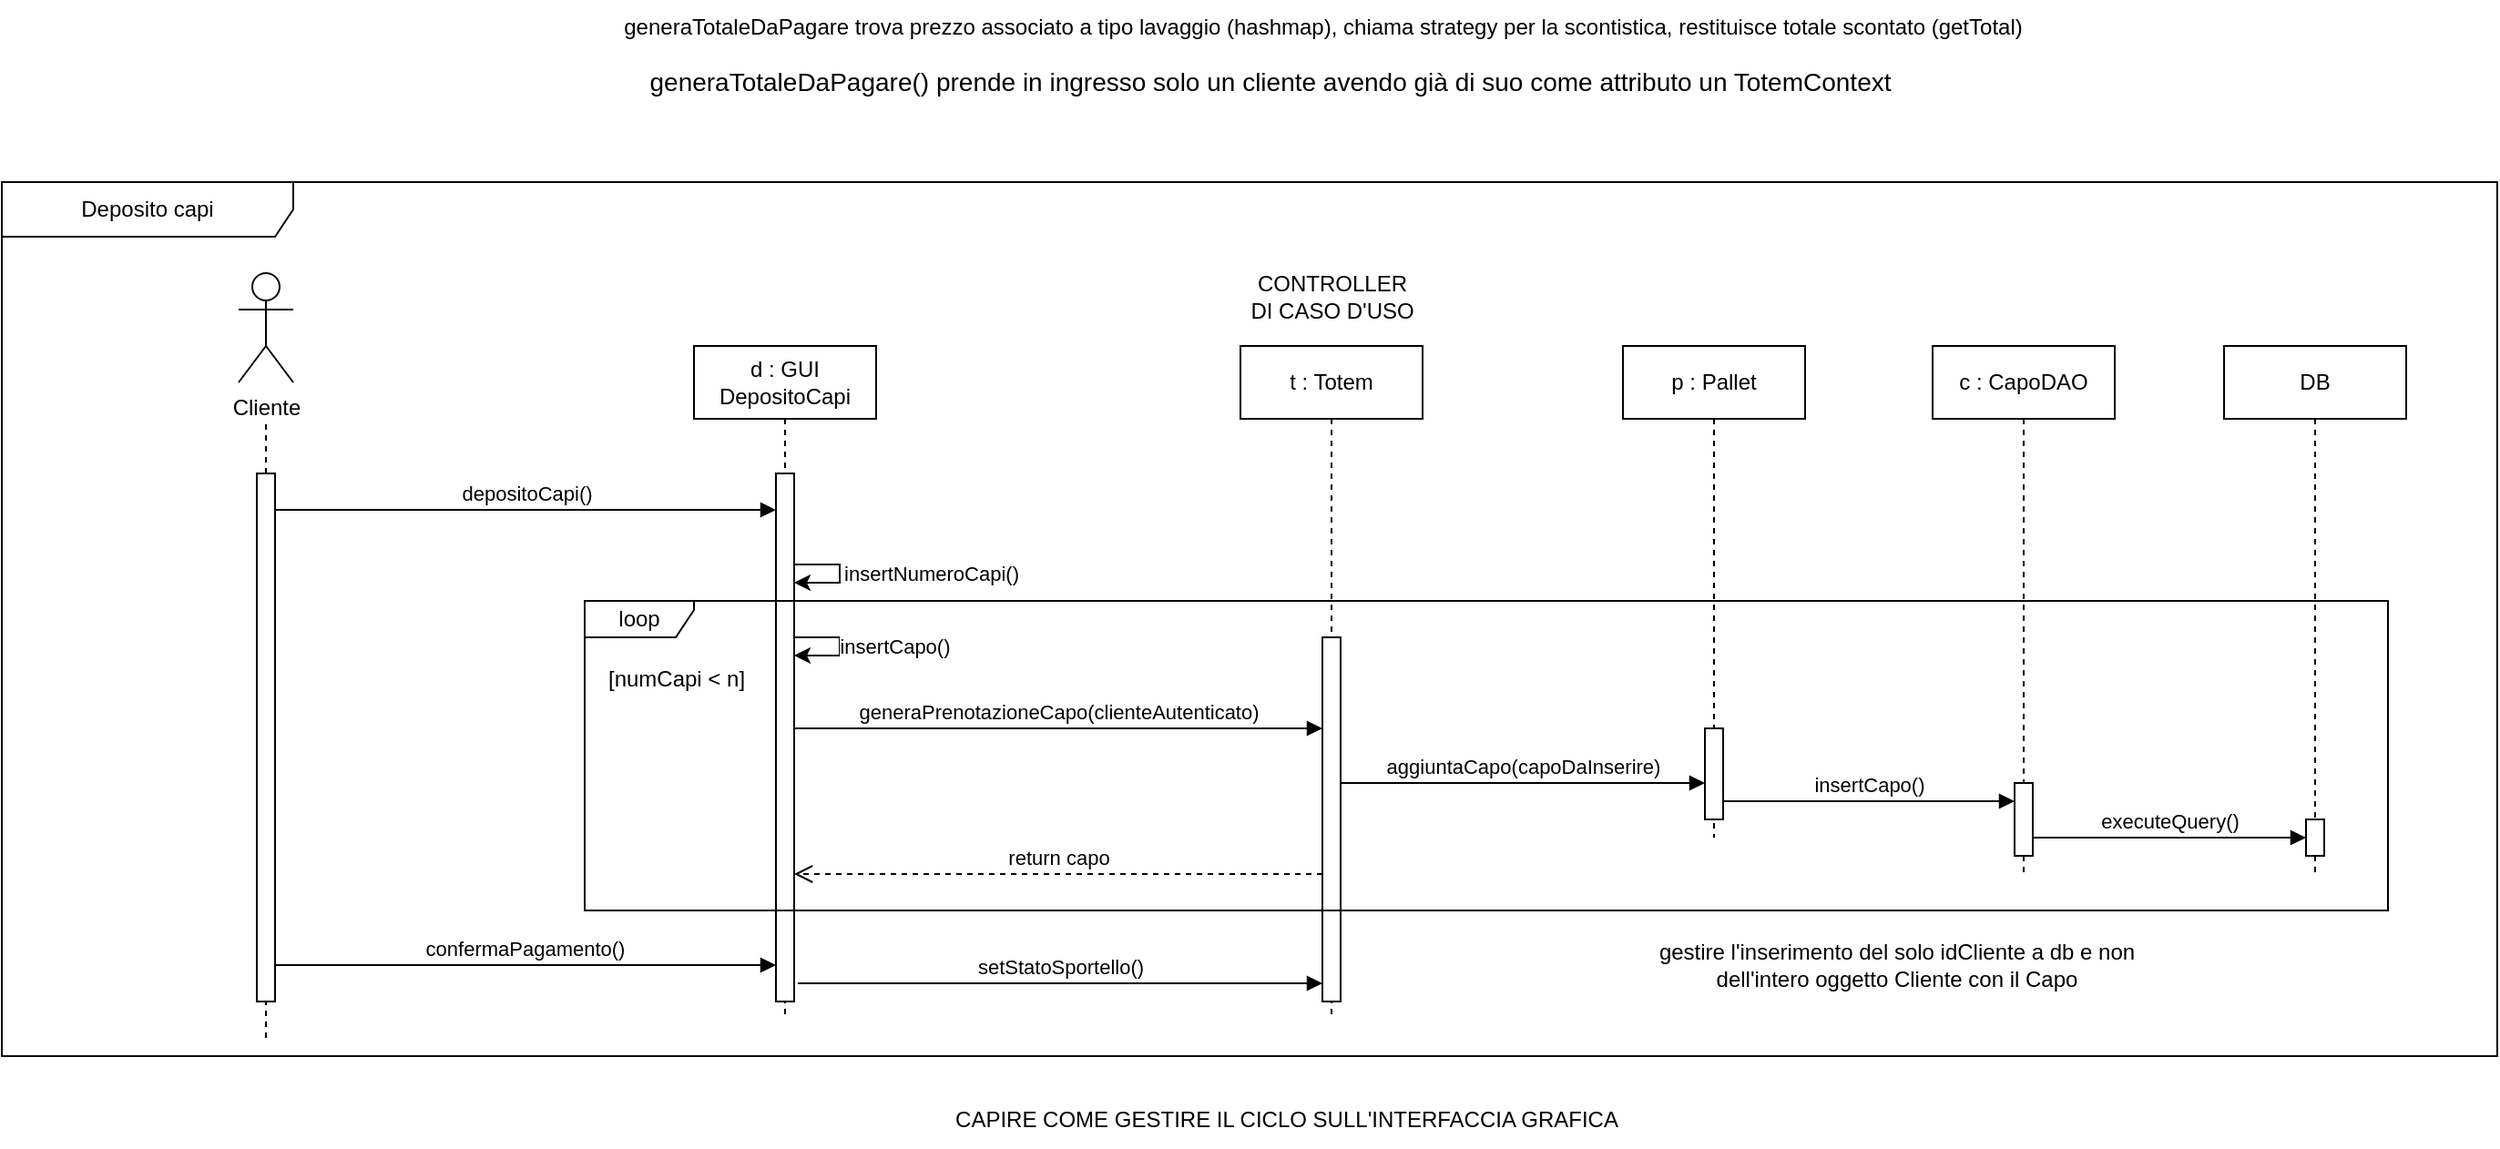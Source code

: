 <mxfile version="26.0.11">
  <diagram name="Page-1" id="2YBvvXClWsGukQMizWep">
    <mxGraphModel grid="1" page="1" gridSize="10" guides="1" tooltips="1" connect="1" arrows="1" fold="1" pageScale="1" pageWidth="827" pageHeight="1169" math="0" shadow="0">
      <root>
        <mxCell id="0" />
        <mxCell id="1" parent="0" />
        <mxCell id="KFQoRSMoKo6lWCKC4XPC-30" value="d : GUI&lt;br&gt;DepositoCapi" style="shape=umlLifeline;perimeter=lifelinePerimeter;whiteSpace=wrap;html=1;container=0;dropTarget=0;collapsible=0;recursiveResize=0;outlineConnect=0;portConstraint=eastwest;newEdgeStyle={&quot;edgeStyle&quot;:&quot;elbowEdgeStyle&quot;,&quot;elbow&quot;:&quot;vertical&quot;,&quot;curved&quot;:0,&quot;rounded&quot;:0};fontColor=light-dark(#000000,#FFFFFF);" vertex="1" parent="1">
          <mxGeometry x="500" y="-820" width="100" height="370" as="geometry" />
        </mxCell>
        <mxCell id="KFQoRSMoKo6lWCKC4XPC-31" value="" style="html=1;points=[];perimeter=orthogonalPerimeter;outlineConnect=0;targetShapes=umlLifeline;portConstraint=eastwest;newEdgeStyle={&quot;edgeStyle&quot;:&quot;elbowEdgeStyle&quot;,&quot;elbow&quot;:&quot;vertical&quot;,&quot;curved&quot;:0,&quot;rounded&quot;:0};fontColor=light-dark(#000000,#FFFFFF);" vertex="1" parent="KFQoRSMoKo6lWCKC4XPC-30">
          <mxGeometry x="45" y="70" width="10" height="290" as="geometry" />
        </mxCell>
        <mxCell id="KFQoRSMoKo6lWCKC4XPC-34" value="t : Totem" style="shape=umlLifeline;perimeter=lifelinePerimeter;whiteSpace=wrap;html=1;container=0;dropTarget=0;collapsible=0;recursiveResize=0;outlineConnect=0;portConstraint=eastwest;newEdgeStyle={&quot;edgeStyle&quot;:&quot;elbowEdgeStyle&quot;,&quot;elbow&quot;:&quot;vertical&quot;,&quot;curved&quot;:0,&quot;rounded&quot;:0};fontColor=light-dark(#000000,#FFFFFF);" vertex="1" parent="1">
          <mxGeometry x="800" y="-820" width="100" height="370" as="geometry" />
        </mxCell>
        <mxCell id="KFQoRSMoKo6lWCKC4XPC-35" value="" style="html=1;points=[];perimeter=orthogonalPerimeter;outlineConnect=0;targetShapes=umlLifeline;portConstraint=eastwest;newEdgeStyle={&quot;edgeStyle&quot;:&quot;elbowEdgeStyle&quot;,&quot;elbow&quot;:&quot;vertical&quot;,&quot;curved&quot;:0,&quot;rounded&quot;:0};fontColor=light-dark(#000000,#FFFFFF);" vertex="1" parent="KFQoRSMoKo6lWCKC4XPC-34">
          <mxGeometry x="45" y="160" width="10" height="200" as="geometry" />
        </mxCell>
        <mxCell id="KFQoRSMoKo6lWCKC4XPC-37" value="return capo" style="html=1;verticalAlign=bottom;endArrow=open;dashed=1;endSize=8;edgeStyle=elbowEdgeStyle;elbow=vertical;curved=0;rounded=0;fontColor=light-dark(#000000,#FFFFFF);" edge="1" parent="1" source="KFQoRSMoKo6lWCKC4XPC-35" target="KFQoRSMoKo6lWCKC4XPC-31">
          <mxGeometry relative="1" as="geometry">
            <mxPoint x="600" y="-530" as="targetPoint" />
            <Array as="points">
              <mxPoint x="630" y="-530" />
              <mxPoint x="772" y="-440" />
            </Array>
            <mxPoint x="840" y="-440" as="sourcePoint" />
            <mxPoint as="offset" />
          </mxGeometry>
        </mxCell>
        <mxCell id="KFQoRSMoKo6lWCKC4XPC-38" value="Deposito capi" style="shape=umlFrame;whiteSpace=wrap;html=1;pointerEvents=0;recursiveResize=0;container=1;collapsible=0;width=160;fontColor=light-dark(#000000,#FFFFFF);" vertex="1" parent="1">
          <mxGeometry x="120" y="-910" width="1370" height="480" as="geometry" />
        </mxCell>
        <mxCell id="tZzeq-og3VInymqJiUVC-8" value="DB" style="shape=umlLifeline;perimeter=lifelinePerimeter;whiteSpace=wrap;html=1;container=0;dropTarget=0;collapsible=0;recursiveResize=0;outlineConnect=0;portConstraint=eastwest;newEdgeStyle={&quot;edgeStyle&quot;:&quot;elbowEdgeStyle&quot;,&quot;elbow&quot;:&quot;vertical&quot;,&quot;curved&quot;:0,&quot;rounded&quot;:0};fontColor=light-dark(#000000,#FFFFFF);" vertex="1" parent="KFQoRSMoKo6lWCKC4XPC-38">
          <mxGeometry x="1220" y="90" width="100" height="290" as="geometry" />
        </mxCell>
        <mxCell id="tZzeq-og3VInymqJiUVC-9" value="" style="html=1;points=[];perimeter=orthogonalPerimeter;outlineConnect=0;targetShapes=umlLifeline;portConstraint=eastwest;newEdgeStyle={&quot;edgeStyle&quot;:&quot;elbowEdgeStyle&quot;,&quot;elbow&quot;:&quot;vertical&quot;,&quot;curved&quot;:0,&quot;rounded&quot;:0};fontColor=light-dark(#000000,#FFFFFF);" vertex="1" parent="tZzeq-og3VInymqJiUVC-8">
          <mxGeometry x="45" y="260" width="10" height="20" as="geometry" />
        </mxCell>
        <mxCell id="tZzeq-og3VInymqJiUVC-10" value="p : Pallet" style="shape=umlLifeline;perimeter=lifelinePerimeter;whiteSpace=wrap;html=1;container=0;dropTarget=0;collapsible=0;recursiveResize=0;outlineConnect=0;portConstraint=eastwest;newEdgeStyle={&quot;edgeStyle&quot;:&quot;elbowEdgeStyle&quot;,&quot;elbow&quot;:&quot;vertical&quot;,&quot;curved&quot;:0,&quot;rounded&quot;:0};fontColor=light-dark(#000000,#FFFFFF);" vertex="1" parent="KFQoRSMoKo6lWCKC4XPC-38">
          <mxGeometry x="890" y="90" width="100" height="270" as="geometry" />
        </mxCell>
        <mxCell id="tZzeq-og3VInymqJiUVC-11" value="" style="html=1;points=[];perimeter=orthogonalPerimeter;outlineConnect=0;targetShapes=umlLifeline;portConstraint=eastwest;newEdgeStyle={&quot;edgeStyle&quot;:&quot;elbowEdgeStyle&quot;,&quot;elbow&quot;:&quot;vertical&quot;,&quot;curved&quot;:0,&quot;rounded&quot;:0};fontColor=light-dark(#000000,#FFFFFF);" vertex="1" parent="tZzeq-og3VInymqJiUVC-10">
          <mxGeometry x="45" y="210" width="10" height="50" as="geometry" />
        </mxCell>
        <mxCell id="tZzeq-og3VInymqJiUVC-12" value="aggiuntaCapo(capoDaInserire)" style="html=1;verticalAlign=bottom;endArrow=block;edgeStyle=elbowEdgeStyle;elbow=vertical;curved=0;rounded=0;fontColor=light-dark(#000000,#FFFFFF);" edge="1" parent="KFQoRSMoKo6lWCKC4XPC-38" target="tZzeq-og3VInymqJiUVC-11">
          <mxGeometry relative="1" as="geometry">
            <mxPoint x="735" y="330" as="sourcePoint" />
            <Array as="points">
              <mxPoint x="930" y="330" />
              <mxPoint x="1095" y="364.58" />
              <mxPoint x="1015" y="274.58" />
            </Array>
            <mxPoint x="960" y="330" as="targetPoint" />
            <mxPoint as="offset" />
          </mxGeometry>
        </mxCell>
        <mxCell id="tZzeq-og3VInymqJiUVC-13" value="gestire l&#39;inserimento del solo idCliente a db e non &lt;br&gt;dell&#39;intero oggetto Cliente con il Capo" style="text;html=1;align=center;verticalAlign=middle;resizable=0;points=[];autosize=1;strokeColor=none;fillColor=none;fontColor=light-dark(#000000,#FFFFFF);" vertex="1" parent="KFQoRSMoKo6lWCKC4XPC-38">
          <mxGeometry x="900" y="410" width="280" height="40" as="geometry" />
        </mxCell>
        <mxCell id="tZzeq-og3VInymqJiUVC-14" value="c : CapoDAO" style="shape=umlLifeline;perimeter=lifelinePerimeter;whiteSpace=wrap;html=1;container=0;dropTarget=0;collapsible=0;recursiveResize=0;outlineConnect=0;portConstraint=eastwest;newEdgeStyle={&quot;edgeStyle&quot;:&quot;elbowEdgeStyle&quot;,&quot;elbow&quot;:&quot;vertical&quot;,&quot;curved&quot;:0,&quot;rounded&quot;:0};fontColor=light-dark(#000000,#FFFFFF);" vertex="1" parent="KFQoRSMoKo6lWCKC4XPC-38">
          <mxGeometry x="1060" y="90" width="100" height="290" as="geometry" />
        </mxCell>
        <mxCell id="tZzeq-og3VInymqJiUVC-15" value="" style="html=1;points=[];perimeter=orthogonalPerimeter;outlineConnect=0;targetShapes=umlLifeline;portConstraint=eastwest;newEdgeStyle={&quot;edgeStyle&quot;:&quot;elbowEdgeStyle&quot;,&quot;elbow&quot;:&quot;vertical&quot;,&quot;curved&quot;:0,&quot;rounded&quot;:0};fontColor=light-dark(#000000,#FFFFFF);" vertex="1" parent="tZzeq-og3VInymqJiUVC-14">
          <mxGeometry x="45" y="240" width="10" height="40" as="geometry" />
        </mxCell>
        <mxCell id="tZzeq-og3VInymqJiUVC-17" value="executeQuery()" style="html=1;verticalAlign=bottom;endArrow=block;edgeStyle=elbowEdgeStyle;elbow=vertical;curved=0;rounded=0;fontColor=light-dark(#000000,#FFFFFF);" edge="1" parent="KFQoRSMoKo6lWCKC4XPC-38" source="tZzeq-og3VInymqJiUVC-15" target="tZzeq-og3VInymqJiUVC-9">
          <mxGeometry relative="1" as="geometry">
            <mxPoint x="1120" y="420" as="sourcePoint" />
            <Array as="points">
              <mxPoint x="1230" y="360" />
              <mxPoint x="1240" y="420" />
              <mxPoint x="1470" y="454.58" />
              <mxPoint x="1390" y="364.58" />
            </Array>
            <mxPoint x="1260" y="420" as="targetPoint" />
            <mxPoint as="offset" />
          </mxGeometry>
        </mxCell>
        <mxCell id="KFQoRSMoKo6lWCKC4XPC-58" value="setStatoSportello()" style="html=1;verticalAlign=bottom;endArrow=block;edgeStyle=elbowEdgeStyle;elbow=vertical;curved=0;rounded=0;fontColor=light-dark(#000000,#FFFFFF);" edge="1" parent="KFQoRSMoKo6lWCKC4XPC-38">
          <mxGeometry relative="1" as="geometry">
            <mxPoint x="437" y="440" as="sourcePoint" />
            <Array as="points">
              <mxPoint x="682" y="440" />
              <mxPoint x="722" y="470" />
              <mxPoint x="642" y="380" />
            </Array>
            <mxPoint x="725" y="440" as="targetPoint" />
          </mxGeometry>
        </mxCell>
        <mxCell id="KFQoRSMoKo6lWCKC4XPC-39" value="Cliente" style="shape=umlActor;verticalLabelPosition=bottom;verticalAlign=top;html=1;outlineConnect=0;fontColor=light-dark(#000000,#FFFFFF);" vertex="1" parent="1">
          <mxGeometry x="250" y="-860" width="30" height="60" as="geometry" />
        </mxCell>
        <mxCell id="KFQoRSMoKo6lWCKC4XPC-40" value="" style="endArrow=none;dashed=1;html=1;rounded=0;fontColor=light-dark(#000000,#FFFFFF);" edge="1" parent="1" source="KFQoRSMoKo6lWCKC4XPC-42">
          <mxGeometry width="50" height="50" relative="1" as="geometry">
            <mxPoint x="264.72" y="-520" as="sourcePoint" />
            <mxPoint x="265" y="-780" as="targetPoint" />
          </mxGeometry>
        </mxCell>
        <mxCell id="KFQoRSMoKo6lWCKC4XPC-41" value="" style="endArrow=none;dashed=1;html=1;rounded=0;fontColor=light-dark(#000000,#FFFFFF);" edge="1" parent="1" target="KFQoRSMoKo6lWCKC4XPC-42">
          <mxGeometry width="50" height="50" relative="1" as="geometry">
            <mxPoint x="265" y="-440" as="sourcePoint" />
            <mxPoint x="264.72" y="-770" as="targetPoint" />
          </mxGeometry>
        </mxCell>
        <mxCell id="KFQoRSMoKo6lWCKC4XPC-42" value="" style="html=1;points=[];perimeter=orthogonalPerimeter;outlineConnect=0;targetShapes=umlLifeline;portConstraint=eastwest;newEdgeStyle={&quot;edgeStyle&quot;:&quot;elbowEdgeStyle&quot;,&quot;elbow&quot;:&quot;vertical&quot;,&quot;curved&quot;:0,&quot;rounded&quot;:0};fontColor=light-dark(#000000,#FFFFFF);" vertex="1" parent="1">
          <mxGeometry x="260" y="-750" width="10" height="290" as="geometry" />
        </mxCell>
        <mxCell id="KFQoRSMoKo6lWCKC4XPC-43" value="depositoCapi()" style="html=1;verticalAlign=bottom;endArrow=block;edgeStyle=elbowEdgeStyle;elbow=vertical;curved=0;rounded=0;fontColor=light-dark(#000000,#FFFFFF);" edge="1" parent="1" target="KFQoRSMoKo6lWCKC4XPC-31">
          <mxGeometry relative="1" as="geometry">
            <mxPoint x="270" y="-730" as="sourcePoint" />
            <Array as="points">
              <mxPoint x="355" y="-730" />
            </Array>
            <mxPoint x="440" y="-730" as="targetPoint" />
            <mxPoint as="offset" />
          </mxGeometry>
        </mxCell>
        <mxCell id="KFQoRSMoKo6lWCKC4XPC-50" value="" style="endArrow=classic;html=1;rounded=0;fontColor=light-dark(#000000,#FFFFFF);" edge="1" parent="1">
          <mxGeometry width="50" height="50" relative="1" as="geometry">
            <mxPoint x="555" y="-660" as="sourcePoint" />
            <mxPoint x="555" y="-650" as="targetPoint" />
            <Array as="points">
              <mxPoint x="580" y="-660" />
              <mxPoint x="580" y="-650" />
            </Array>
          </mxGeometry>
        </mxCell>
        <mxCell id="KFQoRSMoKo6lWCKC4XPC-51" value="insertCapo()" style="edgeLabel;html=1;align=center;verticalAlign=middle;resizable=0;points=[];fontColor=light-dark(#000000,#FFFFFF);" vertex="1" connectable="0" parent="KFQoRSMoKo6lWCKC4XPC-50">
          <mxGeometry x="-0.007" y="-1" relative="1" as="geometry">
            <mxPoint x="31" as="offset" />
          </mxGeometry>
        </mxCell>
        <mxCell id="KFQoRSMoKo6lWCKC4XPC-52" value="generaPrenotazioneCapo(clienteAutenticato)" style="html=1;verticalAlign=bottom;endArrow=block;edgeStyle=elbowEdgeStyle;elbow=vertical;curved=0;rounded=0;fontColor=light-dark(#000000,#FFFFFF);" edge="1" parent="1">
          <mxGeometry relative="1" as="geometry">
            <mxPoint x="555" y="-610" as="sourcePoint" />
            <Array as="points">
              <mxPoint x="835" y="-610" />
              <mxPoint x="920" y="-575.42" />
              <mxPoint x="840" y="-665.42" />
            </Array>
            <mxPoint x="845" y="-610" as="targetPoint" />
            <mxPoint as="offset" />
          </mxGeometry>
        </mxCell>
        <mxCell id="KFQoRSMoKo6lWCKC4XPC-57" value="confermaPagamento()" style="html=1;verticalAlign=bottom;endArrow=block;edgeStyle=elbowEdgeStyle;elbow=vertical;curved=0;rounded=0;fontColor=light-dark(#000000,#FFFFFF);" edge="1" parent="1" target="KFQoRSMoKo6lWCKC4XPC-31" source="KFQoRSMoKo6lWCKC4XPC-42">
          <mxGeometry x="-0.002" relative="1" as="geometry">
            <mxPoint x="320" y="-480" as="sourcePoint" />
            <Array as="points">
              <mxPoint x="490" y="-480" />
              <mxPoint x="470" y="-360" />
              <mxPoint x="555" y="-325.42" />
              <mxPoint x="475" y="-415.42" />
            </Array>
            <mxPoint x="480" y="-360" as="targetPoint" />
            <mxPoint as="offset" />
          </mxGeometry>
        </mxCell>
        <mxCell id="PTnmxzgZ-QWiYPHwj2HS-1" value="CONTROLLER&lt;br&gt;DI CASO D&#39;USO" style="text;html=1;align=center;verticalAlign=middle;resizable=0;points=[];autosize=1;strokeColor=none;fillColor=none;fontColor=light-dark(#000000,#FFFFFF);" vertex="1" parent="1">
          <mxGeometry x="795" y="-867" width="110" height="40" as="geometry" />
        </mxCell>
        <mxCell id="KFQoRSMoKo6lWCKC4XPC-64" value="generaTotaleDaPagare() prende in ingresso solo un cliente avendo già di suo come attributo un TotemContext" style="text;html=1;align=center;verticalAlign=middle;resizable=0;points=[];autosize=1;strokeColor=none;fillColor=none;fontSize=14;" vertex="1" parent="1">
          <mxGeometry x="461" y="-980" width="710" height="30" as="geometry" />
        </mxCell>
        <mxCell id="vdmMM3_UL0RQRDuBhtkI-1" value="generaTotaleDaPagare trova prezzo associato a tipo lavaggio (hashmap), chiama strategy per la scontistica, restituisce totale scontato (getTotal)" style="text;html=1;align=center;verticalAlign=middle;resizable=0;points=[];autosize=1;strokeColor=none;fillColor=none;" vertex="1" parent="1">
          <mxGeometry x="450" y="-1010" width="790" height="30" as="geometry" />
        </mxCell>
        <mxCell id="tZzeq-og3VInymqJiUVC-1" value="" style="endArrow=classic;html=1;rounded=0;fontColor=light-dark(#000000,#FFFFFF);" edge="1" parent="1" source="KFQoRSMoKo6lWCKC4XPC-31" target="KFQoRSMoKo6lWCKC4XPC-31">
          <mxGeometry width="50" height="50" relative="1" as="geometry">
            <mxPoint x="560" y="-700" as="sourcePoint" />
            <mxPoint x="560" y="-690" as="targetPoint" />
            <Array as="points">
              <mxPoint x="580" y="-700" />
              <mxPoint x="580" y="-690" />
            </Array>
          </mxGeometry>
        </mxCell>
        <mxCell id="tZzeq-og3VInymqJiUVC-2" value="&lt;span&gt;&lt;font style=&quot;&quot;&gt;insertNumeroCapi()&lt;/font&gt;&lt;/span&gt;" style="edgeLabel;html=1;align=center;verticalAlign=middle;resizable=0;points=[];fontColor=light-dark(#000000,#FFFFFF);" connectable="0" vertex="1" parent="tZzeq-og3VInymqJiUVC-1">
          <mxGeometry x="-0.007" y="-1" relative="1" as="geometry">
            <mxPoint x="51" as="offset" />
          </mxGeometry>
        </mxCell>
        <mxCell id="KFQoRSMoKo6lWCKC4XPC-2" value="loop" style="shape=umlFrame;whiteSpace=wrap;html=1;pointerEvents=0;recursiveResize=0;container=0;collapsible=0;width=60;height=20;fontColor=light-dark(#000000,#FFFFFF);" vertex="1" parent="1">
          <mxGeometry x="440" y="-680" width="990" height="170" as="geometry" />
        </mxCell>
        <mxCell id="tZzeq-og3VInymqJiUVC-3" value="CAPIRE COME GESTIRE IL CICLO SULL&#39;INTERFACCIA GRAFICA" style="text;html=1;align=center;verticalAlign=middle;resizable=0;points=[];autosize=1;strokeColor=none;fillColor=none;fontColor=light-dark(#000000,#FFFFFF);" vertex="1" parent="1">
          <mxGeometry x="630" y="-410" width="390" height="30" as="geometry" />
        </mxCell>
        <mxCell id="KFQoRSMoKo6lWCKC4XPC-3" value="[numCapi &amp;lt; n]" style="text;html=1;align=center;verticalAlign=middle;resizable=0;points=[];autosize=1;strokeColor=none;fillColor=none;fontColor=light-dark(#000000,#FFFFFF);" vertex="1" parent="1">
          <mxGeometry x="440" y="-652" width="100" height="30" as="geometry" />
        </mxCell>
        <mxCell id="tZzeq-og3VInymqJiUVC-16" value="insertCapo()" style="html=1;verticalAlign=bottom;endArrow=block;edgeStyle=elbowEdgeStyle;elbow=vertical;curved=0;rounded=0;fontColor=light-dark(#000000,#FFFFFF);" edge="1" parent="1" target="tZzeq-og3VInymqJiUVC-15">
          <mxGeometry relative="1" as="geometry">
            <mxPoint x="1065" y="-570" as="sourcePoint" />
            <Array as="points">
              <mxPoint x="1120" y="-570" />
              <mxPoint x="1430" y="-535.42" />
              <mxPoint x="1350" y="-625.42" />
            </Array>
            <mxPoint x="1170" y="-570" as="targetPoint" />
            <mxPoint as="offset" />
          </mxGeometry>
        </mxCell>
      </root>
    </mxGraphModel>
  </diagram>
</mxfile>
